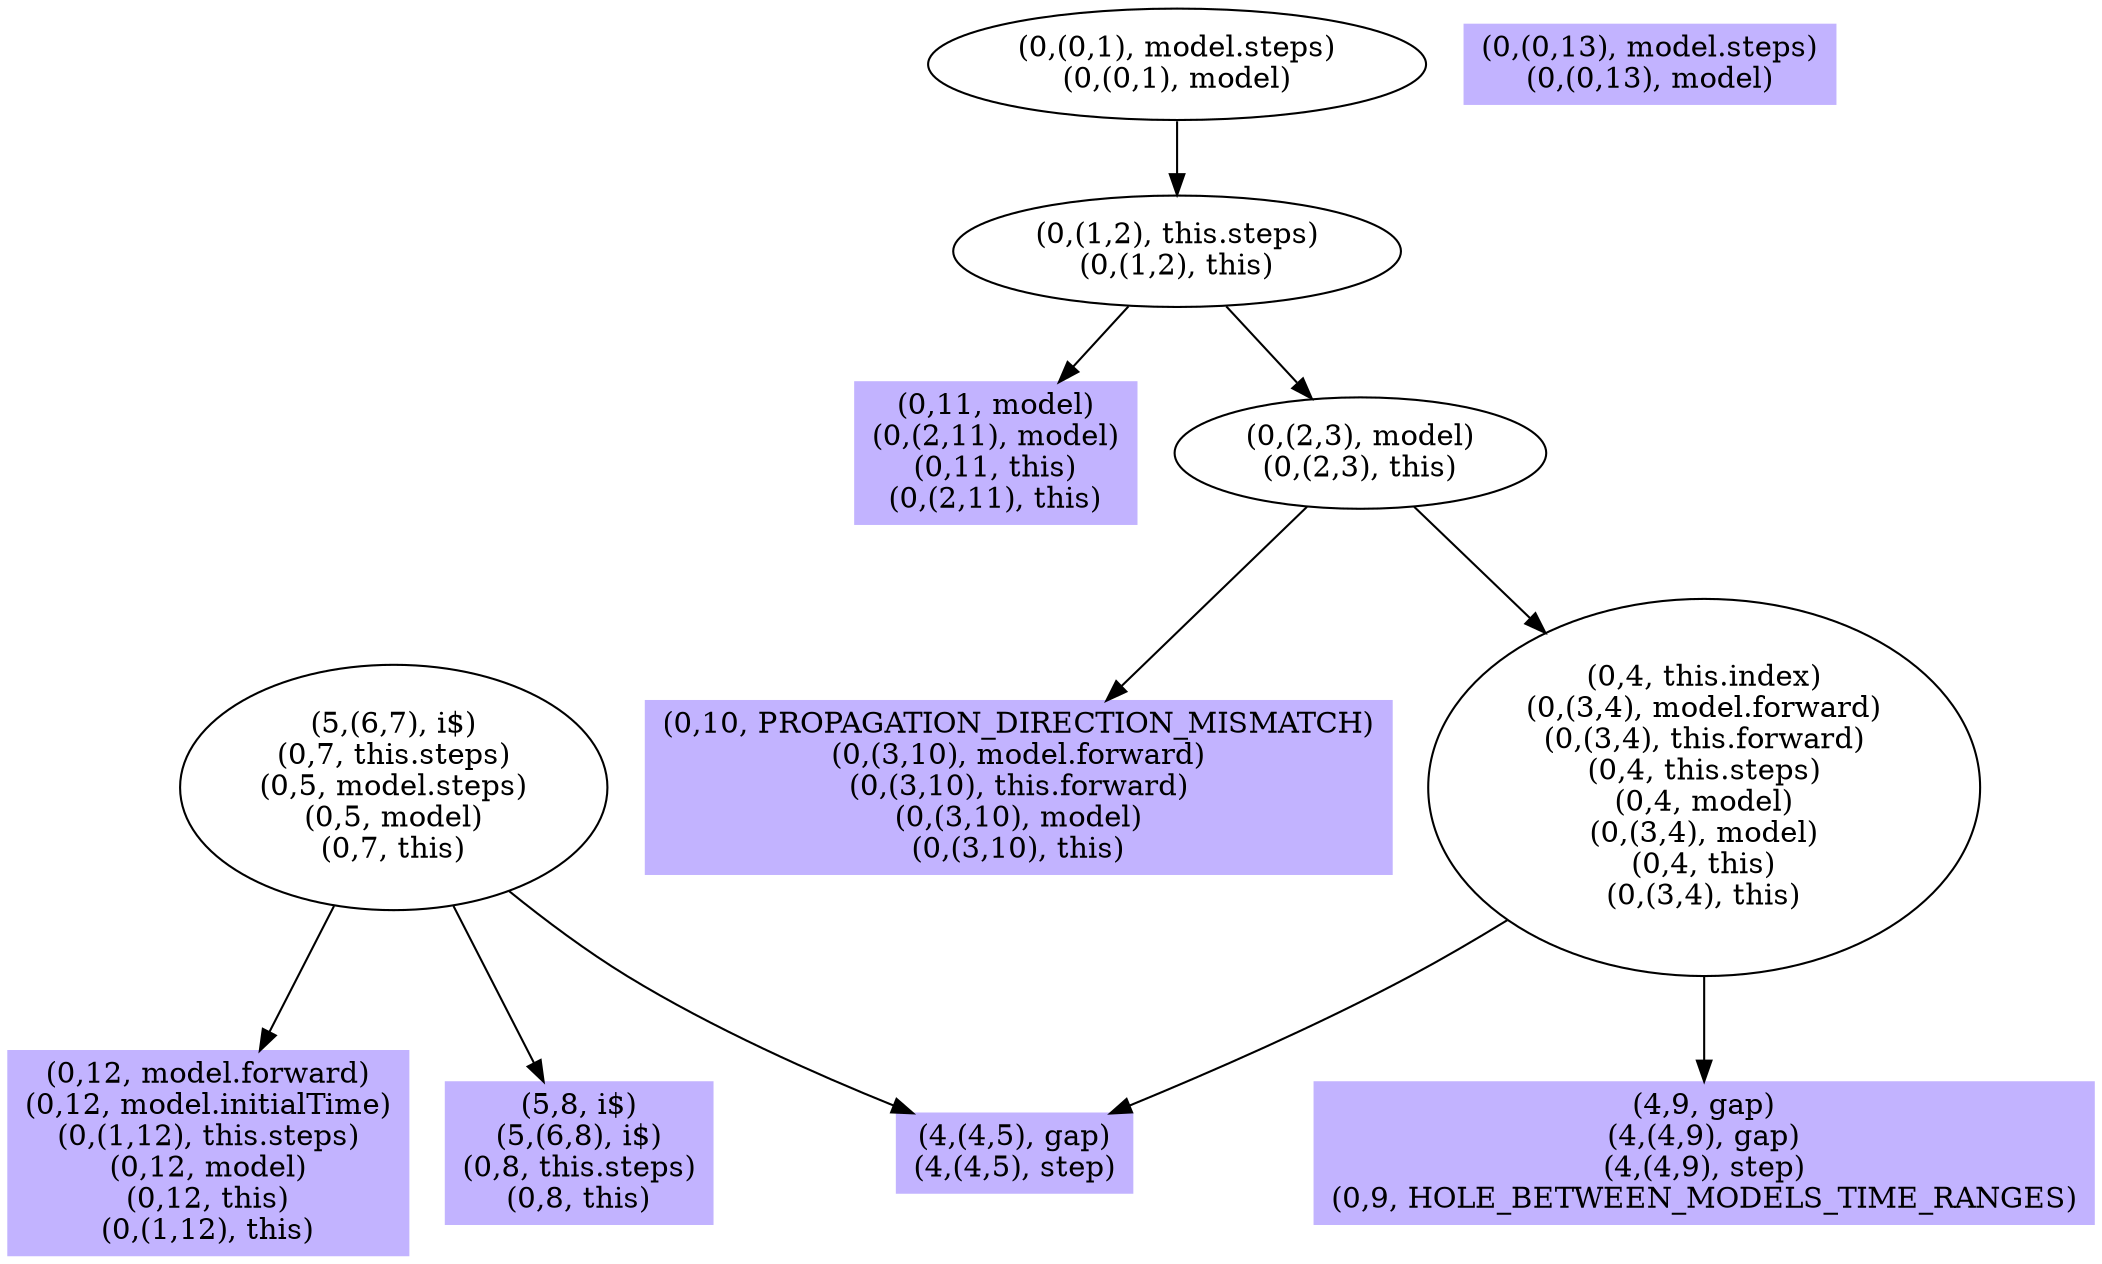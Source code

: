 digraph { 
99 [shape=box,style=filled,color=".7 .3 1.0",label="(0,12, model.forward)\n(0,12, model.initialTime)\n(0,(1,12), this.steps)\n(0,12, model)\n(0,12, this)\n(0,(1,12), this)"];
100 [shape=box,style=filled,color=".7 .3 1.0",label="(0,11, model)\n(0,(2,11), model)\n(0,11, this)\n(0,(2,11), this)"];
101 [shape=box,style=filled,color=".7 .3 1.0",label="(0,10, PROPAGATION_DIRECTION_MISMATCH)\n(0,(3,10), model.forward)\n(0,(3,10), this.forward)\n(0,(3,10), model)\n(0,(3,10), this)"];
102 [shape=box,style=filled,color=".7 .3 1.0",label="(4,9, gap)\n(4,(4,9), gap)\n(4,(4,9), step)\n(0,9, HOLE_BETWEEN_MODELS_TIME_RANGES)"];
103 [shape=box,style=filled,color=".7 .3 1.0",label="(4,(4,5), gap)\n(4,(4,5), step)"];
104 [label="(0,4, this.index)\n(0,(3,4), model.forward)\n(0,(3,4), this.forward)\n(0,4, this.steps)\n(0,4, model)\n(0,(3,4), model)\n(0,4, this)\n(0,(3,4), this)"];
105 [label="(0,(2,3), model)\n(0,(2,3), this)"];
106 [label="(0,(1,2), this.steps)\n(0,(1,2), this)"];
107 [shape=box,style=filled,color=".7 .3 1.0",label="(5,8, i$)\n(5,(6,8), i$)\n(0,8, this.steps)\n(0,8, this)"];
108 [label="(5,(6,7), i$)\n(0,7, this.steps)\n(0,5, model.steps)\n(0,5, model)\n(0,7, this)"];
109 [shape=box,style=filled,color=".7 .3 1.0",label="(0,(0,13), model.steps)\n(0,(0,13), model)"];
110 [label="(0,(0,1), model.steps)\n(0,(0,1), model)"];
104 -> 102;
104 -> 103;
105 -> 101;
105 -> 104;
106 -> 100;
106 -> 105;
108 -> 99;
108 -> 103;
108 -> 107;
110 -> 106;
}